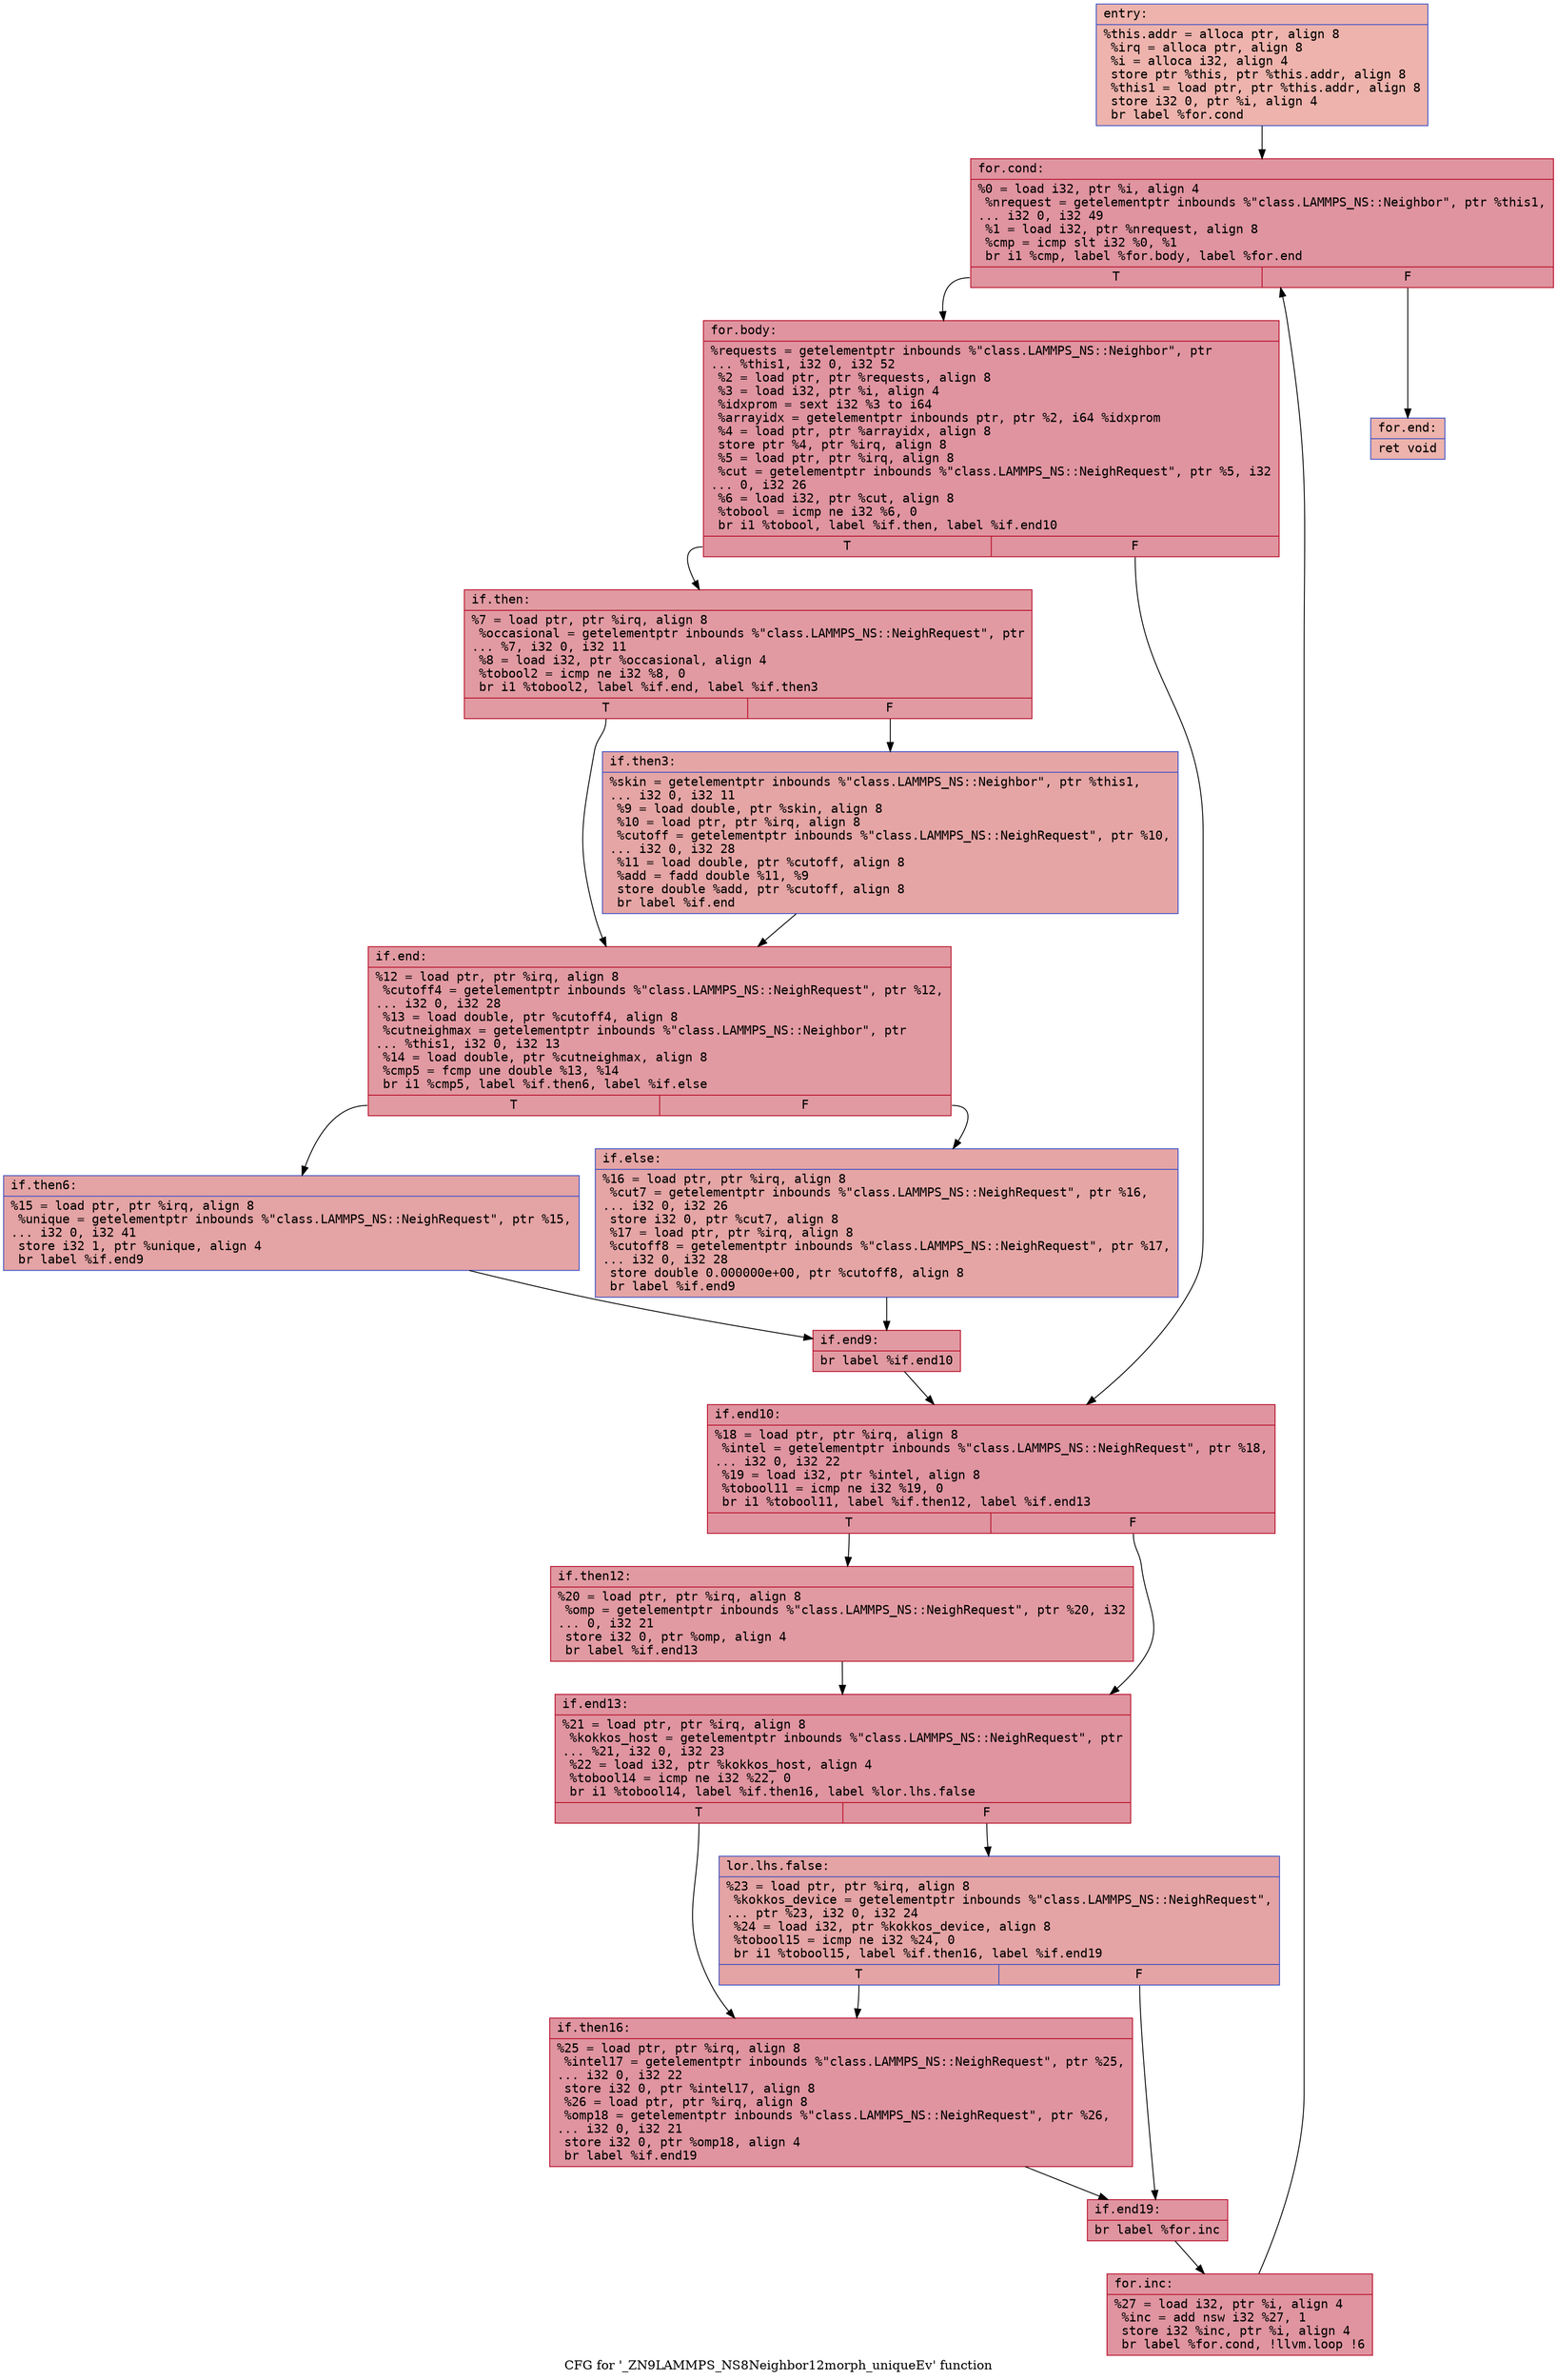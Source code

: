 digraph "CFG for '_ZN9LAMMPS_NS8Neighbor12morph_uniqueEv' function" {
	label="CFG for '_ZN9LAMMPS_NS8Neighbor12morph_uniqueEv' function";

	Node0x5563bdf4c4c0 [shape=record,color="#3d50c3ff", style=filled, fillcolor="#d6524470" fontname="Courier",label="{entry:\l|  %this.addr = alloca ptr, align 8\l  %irq = alloca ptr, align 8\l  %i = alloca i32, align 4\l  store ptr %this, ptr %this.addr, align 8\l  %this1 = load ptr, ptr %this.addr, align 8\l  store i32 0, ptr %i, align 4\l  br label %for.cond\l}"];
	Node0x5563bdf4c4c0 -> Node0x5563bdf4c790[tooltip="entry -> for.cond\nProbability 100.00%" ];
	Node0x5563bdf4c790 [shape=record,color="#b70d28ff", style=filled, fillcolor="#b70d2870" fontname="Courier",label="{for.cond:\l|  %0 = load i32, ptr %i, align 4\l  %nrequest = getelementptr inbounds %\"class.LAMMPS_NS::Neighbor\", ptr %this1,\l... i32 0, i32 49\l  %1 = load i32, ptr %nrequest, align 8\l  %cmp = icmp slt i32 %0, %1\l  br i1 %cmp, label %for.body, label %for.end\l|{<s0>T|<s1>F}}"];
	Node0x5563bdf4c790:s0 -> Node0x5563bdf4cb20[tooltip="for.cond -> for.body\nProbability 96.88%" ];
	Node0x5563bdf4c790:s1 -> Node0x5563bdf4cba0[tooltip="for.cond -> for.end\nProbability 3.12%" ];
	Node0x5563bdf4cb20 [shape=record,color="#b70d28ff", style=filled, fillcolor="#b70d2870" fontname="Courier",label="{for.body:\l|  %requests = getelementptr inbounds %\"class.LAMMPS_NS::Neighbor\", ptr\l... %this1, i32 0, i32 52\l  %2 = load ptr, ptr %requests, align 8\l  %3 = load i32, ptr %i, align 4\l  %idxprom = sext i32 %3 to i64\l  %arrayidx = getelementptr inbounds ptr, ptr %2, i64 %idxprom\l  %4 = load ptr, ptr %arrayidx, align 8\l  store ptr %4, ptr %irq, align 8\l  %5 = load ptr, ptr %irq, align 8\l  %cut = getelementptr inbounds %\"class.LAMMPS_NS::NeighRequest\", ptr %5, i32\l... 0, i32 26\l  %6 = load i32, ptr %cut, align 8\l  %tobool = icmp ne i32 %6, 0\l  br i1 %tobool, label %if.then, label %if.end10\l|{<s0>T|<s1>F}}"];
	Node0x5563bdf4cb20:s0 -> Node0x5563bdf4d560[tooltip="for.body -> if.then\nProbability 62.50%" ];
	Node0x5563bdf4cb20:s1 -> Node0x5563bdf4d5d0[tooltip="for.body -> if.end10\nProbability 37.50%" ];
	Node0x5563bdf4d560 [shape=record,color="#b70d28ff", style=filled, fillcolor="#bb1b2c70" fontname="Courier",label="{if.then:\l|  %7 = load ptr, ptr %irq, align 8\l  %occasional = getelementptr inbounds %\"class.LAMMPS_NS::NeighRequest\", ptr\l... %7, i32 0, i32 11\l  %8 = load i32, ptr %occasional, align 4\l  %tobool2 = icmp ne i32 %8, 0\l  br i1 %tobool2, label %if.end, label %if.then3\l|{<s0>T|<s1>F}}"];
	Node0x5563bdf4d560:s0 -> Node0x5563bdf4d9a0[tooltip="if.then -> if.end\nProbability 62.50%" ];
	Node0x5563bdf4d560:s1 -> Node0x5563bdf4da10[tooltip="if.then -> if.then3\nProbability 37.50%" ];
	Node0x5563bdf4da10 [shape=record,color="#3d50c3ff", style=filled, fillcolor="#c5333470" fontname="Courier",label="{if.then3:\l|  %skin = getelementptr inbounds %\"class.LAMMPS_NS::Neighbor\", ptr %this1,\l... i32 0, i32 11\l  %9 = load double, ptr %skin, align 8\l  %10 = load ptr, ptr %irq, align 8\l  %cutoff = getelementptr inbounds %\"class.LAMMPS_NS::NeighRequest\", ptr %10,\l... i32 0, i32 28\l  %11 = load double, ptr %cutoff, align 8\l  %add = fadd double %11, %9\l  store double %add, ptr %cutoff, align 8\l  br label %if.end\l}"];
	Node0x5563bdf4da10 -> Node0x5563bdf4d9a0[tooltip="if.then3 -> if.end\nProbability 100.00%" ];
	Node0x5563bdf4d9a0 [shape=record,color="#b70d28ff", style=filled, fillcolor="#bb1b2c70" fontname="Courier",label="{if.end:\l|  %12 = load ptr, ptr %irq, align 8\l  %cutoff4 = getelementptr inbounds %\"class.LAMMPS_NS::NeighRequest\", ptr %12,\l... i32 0, i32 28\l  %13 = load double, ptr %cutoff4, align 8\l  %cutneighmax = getelementptr inbounds %\"class.LAMMPS_NS::Neighbor\", ptr\l... %this1, i32 0, i32 13\l  %14 = load double, ptr %cutneighmax, align 8\l  %cmp5 = fcmp une double %13, %14\l  br i1 %cmp5, label %if.then6, label %if.else\l|{<s0>T|<s1>F}}"];
	Node0x5563bdf4d9a0:s0 -> Node0x5563bdf4e5d0[tooltip="if.end -> if.then6\nProbability 62.50%" ];
	Node0x5563bdf4d9a0:s1 -> Node0x5563bdf4e650[tooltip="if.end -> if.else\nProbability 37.50%" ];
	Node0x5563bdf4e5d0 [shape=record,color="#3d50c3ff", style=filled, fillcolor="#c32e3170" fontname="Courier",label="{if.then6:\l|  %15 = load ptr, ptr %irq, align 8\l  %unique = getelementptr inbounds %\"class.LAMMPS_NS::NeighRequest\", ptr %15,\l... i32 0, i32 41\l  store i32 1, ptr %unique, align 4\l  br label %if.end9\l}"];
	Node0x5563bdf4e5d0 -> Node0x5563bdf4e970[tooltip="if.then6 -> if.end9\nProbability 100.00%" ];
	Node0x5563bdf4e650 [shape=record,color="#3d50c3ff", style=filled, fillcolor="#c5333470" fontname="Courier",label="{if.else:\l|  %16 = load ptr, ptr %irq, align 8\l  %cut7 = getelementptr inbounds %\"class.LAMMPS_NS::NeighRequest\", ptr %16,\l... i32 0, i32 26\l  store i32 0, ptr %cut7, align 8\l  %17 = load ptr, ptr %irq, align 8\l  %cutoff8 = getelementptr inbounds %\"class.LAMMPS_NS::NeighRequest\", ptr %17,\l... i32 0, i32 28\l  store double 0.000000e+00, ptr %cutoff8, align 8\l  br label %if.end9\l}"];
	Node0x5563bdf4e650 -> Node0x5563bdf4e970[tooltip="if.else -> if.end9\nProbability 100.00%" ];
	Node0x5563bdf4e970 [shape=record,color="#b70d28ff", style=filled, fillcolor="#bb1b2c70" fontname="Courier",label="{if.end9:\l|  br label %if.end10\l}"];
	Node0x5563bdf4e970 -> Node0x5563bdf4d5d0[tooltip="if.end9 -> if.end10\nProbability 100.00%" ];
	Node0x5563bdf4d5d0 [shape=record,color="#b70d28ff", style=filled, fillcolor="#b70d2870" fontname="Courier",label="{if.end10:\l|  %18 = load ptr, ptr %irq, align 8\l  %intel = getelementptr inbounds %\"class.LAMMPS_NS::NeighRequest\", ptr %18,\l... i32 0, i32 22\l  %19 = load i32, ptr %intel, align 8\l  %tobool11 = icmp ne i32 %19, 0\l  br i1 %tobool11, label %if.then12, label %if.end13\l|{<s0>T|<s1>F}}"];
	Node0x5563bdf4d5d0:s0 -> Node0x5563bdf4f1d0[tooltip="if.end10 -> if.then12\nProbability 62.50%" ];
	Node0x5563bdf4d5d0:s1 -> Node0x5563bdf4f250[tooltip="if.end10 -> if.end13\nProbability 37.50%" ];
	Node0x5563bdf4f1d0 [shape=record,color="#b70d28ff", style=filled, fillcolor="#bb1b2c70" fontname="Courier",label="{if.then12:\l|  %20 = load ptr, ptr %irq, align 8\l  %omp = getelementptr inbounds %\"class.LAMMPS_NS::NeighRequest\", ptr %20, i32\l... 0, i32 21\l  store i32 0, ptr %omp, align 4\l  br label %if.end13\l}"];
	Node0x5563bdf4f1d0 -> Node0x5563bdf4f250[tooltip="if.then12 -> if.end13\nProbability 100.00%" ];
	Node0x5563bdf4f250 [shape=record,color="#b70d28ff", style=filled, fillcolor="#b70d2870" fontname="Courier",label="{if.end13:\l|  %21 = load ptr, ptr %irq, align 8\l  %kokkos_host = getelementptr inbounds %\"class.LAMMPS_NS::NeighRequest\", ptr\l... %21, i32 0, i32 23\l  %22 = load i32, ptr %kokkos_host, align 4\l  %tobool14 = icmp ne i32 %22, 0\l  br i1 %tobool14, label %if.then16, label %lor.lhs.false\l|{<s0>T|<s1>F}}"];
	Node0x5563bdf4f250:s0 -> Node0x5563bdf4f8a0[tooltip="if.end13 -> if.then16\nProbability 62.50%" ];
	Node0x5563bdf4f250:s1 -> Node0x5563bdf4f920[tooltip="if.end13 -> lor.lhs.false\nProbability 37.50%" ];
	Node0x5563bdf4f920 [shape=record,color="#3d50c3ff", style=filled, fillcolor="#c32e3170" fontname="Courier",label="{lor.lhs.false:\l|  %23 = load ptr, ptr %irq, align 8\l  %kokkos_device = getelementptr inbounds %\"class.LAMMPS_NS::NeighRequest\",\l... ptr %23, i32 0, i32 24\l  %24 = load i32, ptr %kokkos_device, align 8\l  %tobool15 = icmp ne i32 %24, 0\l  br i1 %tobool15, label %if.then16, label %if.end19\l|{<s0>T|<s1>F}}"];
	Node0x5563bdf4f920:s0 -> Node0x5563bdf4f8a0[tooltip="lor.lhs.false -> if.then16\nProbability 62.50%" ];
	Node0x5563bdf4f920:s1 -> Node0x5563bdf4fd00[tooltip="lor.lhs.false -> if.end19\nProbability 37.50%" ];
	Node0x5563bdf4f8a0 [shape=record,color="#b70d28ff", style=filled, fillcolor="#b70d2870" fontname="Courier",label="{if.then16:\l|  %25 = load ptr, ptr %irq, align 8\l  %intel17 = getelementptr inbounds %\"class.LAMMPS_NS::NeighRequest\", ptr %25,\l... i32 0, i32 22\l  store i32 0, ptr %intel17, align 8\l  %26 = load ptr, ptr %irq, align 8\l  %omp18 = getelementptr inbounds %\"class.LAMMPS_NS::NeighRequest\", ptr %26,\l... i32 0, i32 21\l  store i32 0, ptr %omp18, align 4\l  br label %if.end19\l}"];
	Node0x5563bdf4f8a0 -> Node0x5563bdf4fd00[tooltip="if.then16 -> if.end19\nProbability 100.00%" ];
	Node0x5563bdf4fd00 [shape=record,color="#b70d28ff", style=filled, fillcolor="#b70d2870" fontname="Courier",label="{if.end19:\l|  br label %for.inc\l}"];
	Node0x5563bdf4fd00 -> Node0x5563bdf502a0[tooltip="if.end19 -> for.inc\nProbability 100.00%" ];
	Node0x5563bdf502a0 [shape=record,color="#b70d28ff", style=filled, fillcolor="#b70d2870" fontname="Courier",label="{for.inc:\l|  %27 = load i32, ptr %i, align 4\l  %inc = add nsw i32 %27, 1\l  store i32 %inc, ptr %i, align 4\l  br label %for.cond, !llvm.loop !6\l}"];
	Node0x5563bdf502a0 -> Node0x5563bdf4c790[tooltip="for.inc -> for.cond\nProbability 100.00%" ];
	Node0x5563bdf4cba0 [shape=record,color="#3d50c3ff", style=filled, fillcolor="#d6524470" fontname="Courier",label="{for.end:\l|  ret void\l}"];
}

